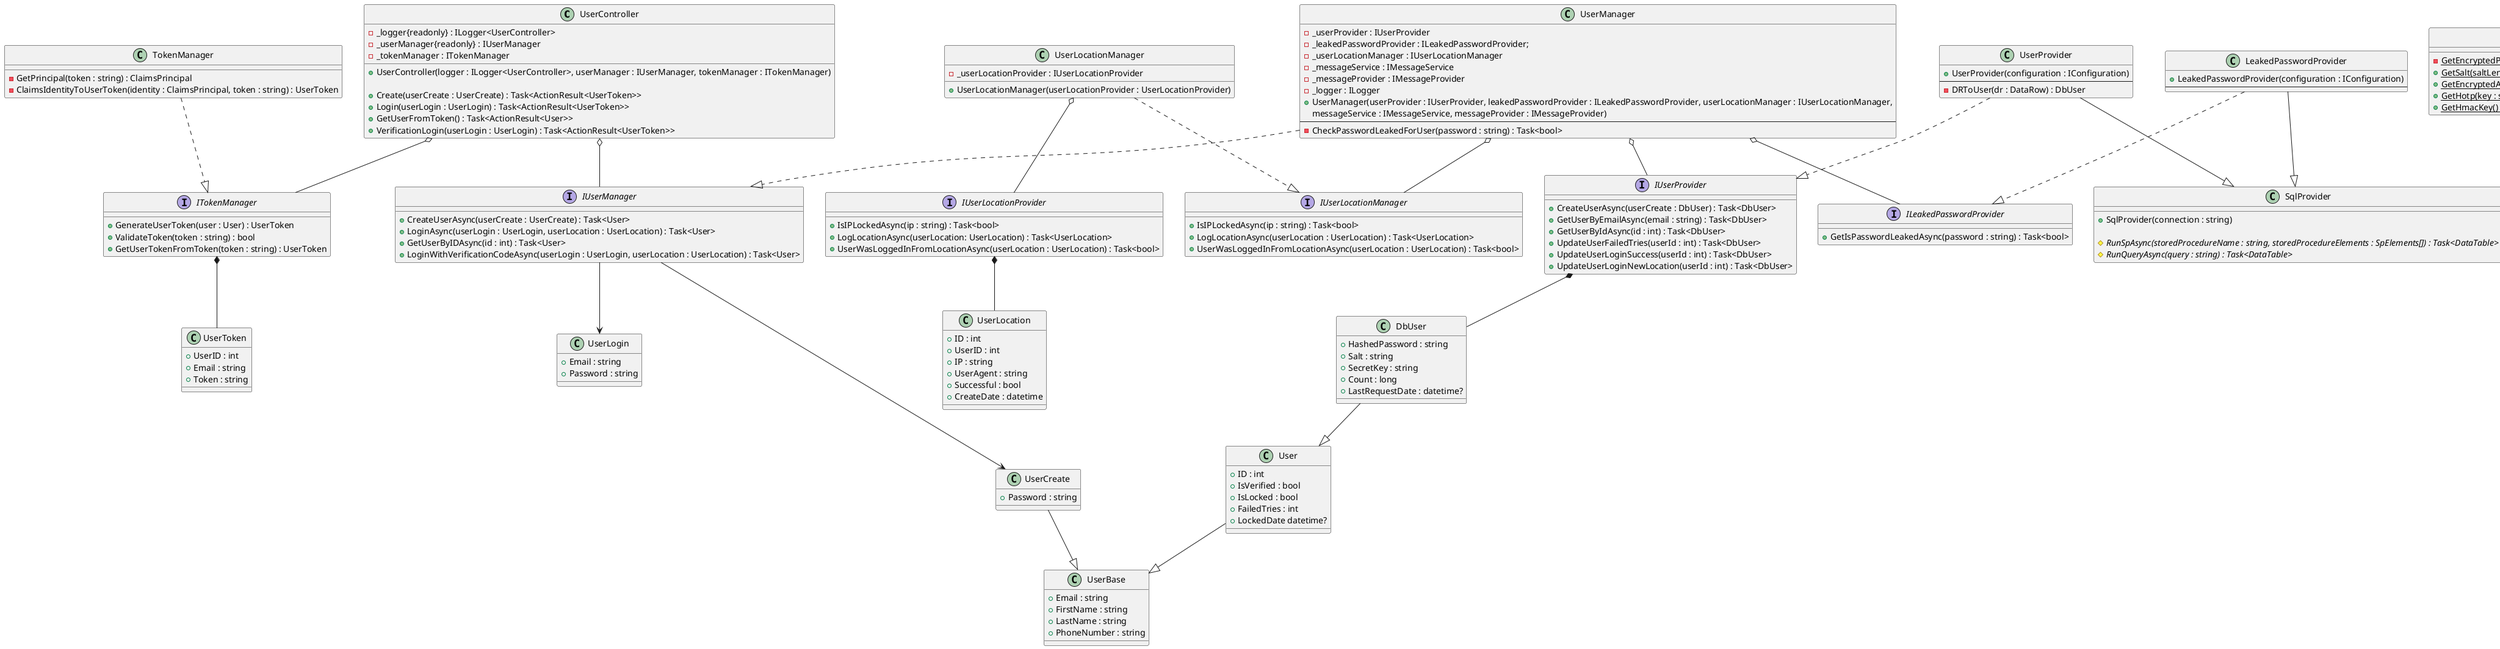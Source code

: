 @startuml API class diagram

top to bottom direction

'Controllers'

class UserController{
    -_logger{readonly} : ILogger<UserController>
    -_userManager{readonly} : IUserManager
    -_tokenManager : ITokenManager
    +UserController(logger : ILogger<UserController>, userManager : IUserManager, tokenManager : ITokenManager)
    
    +Create(userCreate : UserCreate) : Task<ActionResult<UserToken>>
    +Login(userLogin : UserLogin) : Task<ActionResult<UserToken>>
    +GetUserFromToken() : Task<ActionResult<User>>
    +VerificationLogin(userLogin : UserLogin) : Task<ActionResult<UserToken>>
}

'Controllers mappings' 

UserController o-- IUserManager
UserController o-- ITokenManager

'Managers'

Interface IUserManager {
    +CreateUserAsync(userCreate : UserCreate) : Task<User>
    +LoginAsync(userLogin : UserLogin, userLocation : UserLocation) : Task<User>
    +GetUserByIDAsync(id : int) : Task<User>
    +LoginWithVerificationCodeAsync(userLogin : UserLogin, userLocation : UserLocation) : Task<User>
}

interface ITokenManager {
    +GenerateUserToken(user : User) : UserToken
    +ValidateToken(token : string) : bool
    +GetUserTokenFromToken(token : string) : UserToken
}


interface IUserLocationManager {
    +IsIPLockedAsync(ip : string) : Task<bool>
    +LogLocationAsync(userLocation : UserLocation) : Task<UserLocation>
    +UserWasLoggedInFromLocationAsync(userLocation : UserLocation) : Task<bool>
}

class TokenManager {
    -GetPrincipal(token : string) : ClaimsPrincipal
    -ClaimsIdentityToUserToken(identity : ClaimsPrincipal, token : string) : UserToken
}

class UserManager {
    -_userProvider : IUserProvider
    -_leakedPasswordProvider : ILeakedPasswordProvider;
    -_userLocationManager : IUserLocationManager
    -_messageService : IMessageService
    -_messageProvider : IMessageProvider
    -_logger : ILogger
    +UserManager(userProvider : IUserProvider, leakedPasswordProvider : ILeakedPasswordProvider, userLocationManager : IUserLocationManager,
     messageService : IMessageService, messageProvider : IMessageProvider)
    --
    -CheckPasswordLeakedForUser(password : string) : Task<bool>
}

class UserLocationManager {
    -_userLocationProvider : IUserLocationProvider
    +UserLocationManager(userLocationProvider : UserLocationProvider)
}


'Managers mappings'

IUserManager --> UserCreate
IUserManager --> UserLogin
UserManager .-|> IUserManager

UserManager o-- IUserProvider
UserManager o-- IUserLocationManager
UserManager o-- ILeakedPasswordProvider

TokenManager .-|> ITokenManager
ITokenManager *-- UserToken


UserLocationManager .-|> IUserLocationManager
UserLocationManager o-- IUserLocationProvider
'Providers'

interface IUserProvider {
    +CreateUserAsync(userCreate : DbUser) : Task<DbUser>
    +GetUserByEmailAsync(email : string) : Task<DbUser>
    +GetUserByIdAsync(id : int) : Task<DbUser>
    +UpdateUserFailedTries(userId : int) : Task<DbUser>
    +UpdateUserLoginSuccess(userId : int) : Task<DbUser>
    +UpdateUserLoginNewLocation(userId : int) : Task<DbUser>
}

interface ILeakedPasswordProvider {
    +GetIsPasswordLeakedAsync(password : string) : Task<bool>
}

class SqlProvider {
    +SqlProvider(connection : string)

    {abstract}#RunSpAsync(storedProcedureName : string, storedProcedureElements : SpElements[]) : Task<DataTable>
    {abstract}#RunQueryAsync(query : string) : Task<DataTable>
}

class LeakedPasswordProvider {
    +LeakedPasswordProvider(configuration : IConfiguration)
    --
}

interface IUserLocationProvider{
    +IsIPLockedAsync(ip : string) : Task<bool>
    +LogLocationAsync(userLocation: UserLocation) : Task<UserLocation>
    +UserWasLoggedInFromLocationAsync(userLocation : UserLocation) : Task<bool>
}

class UserProvider {
    +UserProvider(configuration : IConfiguration)
    --
    -DRToUser(dr : DataRow) : DbUser
}



'Providers mappings'

IUserProvider *-- DbUser
IUserLocationProvider *-- UserLocation  

LeakedPasswordProvider .-|> ILeakedPasswordProvider
LeakedPasswordProvider --|> SqlProvider

UserProvider .-|> IUserProvider
UserProvider --|> SqlProvider

'Utility'

class Security{
    {static}-GetEncryptedPassword(password : string) : string
    {static}+GetSalt(saltLength : int) : string
    {static}+GetEncryptedAndSaltedPassword(password : string, salt : string) : string
    {static}+GetHotp(key : string, counter : long) : string
    {static}+GetHmacKey() : string
}

class RegexHelper{
    {static}+TryToGetBrowserWithoutVersion(browser : string) : string
}

'Users mappings'

User --|> UserBase
UserCreate --|> UserBase

DbUser --|> User

'User models' 

class UserToken{
    +UserID : int
    +Email : string
    +Token : string
}

class User{
    +ID : int 
    +IsVerified : bool
    +IsLocked : bool
    +FailedTries : int
    +LockedDate datetime?
}

class DbUser{
    +HashedPassword : string
    +Salt : string
    +SecretKey : string
    +Count : long
    +LastRequestDate : datetime?
}

class UserCreate {
    +Password : string
}

class UserBase{
    +Email : string
    +FirstName : string
    +LastName : string
    +PhoneNumber : string
}


class UserLogin{
    +Email : string
    +Password : string 
}

class UserLocation{
    +ID : int
    +UserID : int
    +IP : string
    +UserAgent : string
    +Successful : bool
    +CreateDate : datetime
}


@enduml